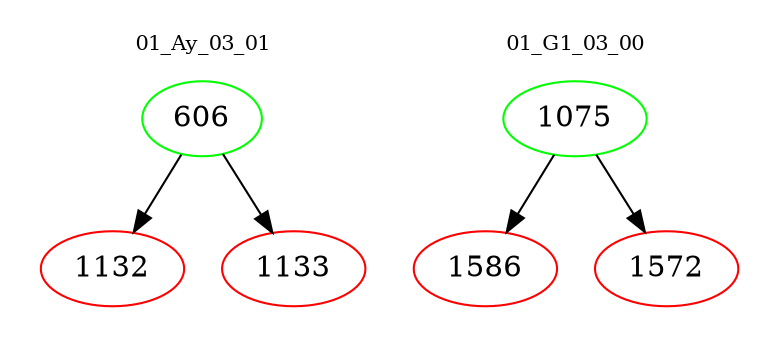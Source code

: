 digraph{
subgraph cluster_0 {
color = white
label = "01_Ay_03_01";
fontsize=10;
T0_606 [label="606", color="green"]
T0_606 -> T0_1132 [color="black"]
T0_1132 [label="1132", color="red"]
T0_606 -> T0_1133 [color="black"]
T0_1133 [label="1133", color="red"]
}
subgraph cluster_1 {
color = white
label = "01_G1_03_00";
fontsize=10;
T1_1075 [label="1075", color="green"]
T1_1075 -> T1_1586 [color="black"]
T1_1586 [label="1586", color="red"]
T1_1075 -> T1_1572 [color="black"]
T1_1572 [label="1572", color="red"]
}
}
